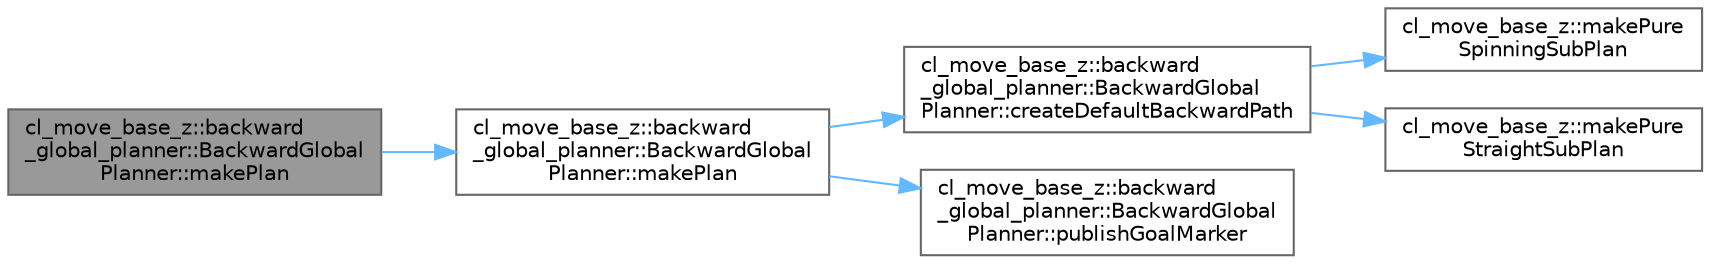 digraph "cl_move_base_z::backward_global_planner::BackwardGlobalPlanner::makePlan"
{
 // LATEX_PDF_SIZE
  bgcolor="transparent";
  edge [fontname=Helvetica,fontsize=10,labelfontname=Helvetica,labelfontsize=10];
  node [fontname=Helvetica,fontsize=10,shape=box,height=0.2,width=0.4];
  rankdir="LR";
  Node1 [label="cl_move_base_z::backward\l_global_planner::BackwardGlobal\lPlanner::makePlan",height=0.2,width=0.4,color="gray40", fillcolor="grey60", style="filled", fontcolor="black",tooltip=" "];
  Node1 -> Node2 [color="steelblue1",style="solid"];
  Node2 [label="cl_move_base_z::backward\l_global_planner::BackwardGlobal\lPlanner::makePlan",height=0.2,width=0.4,color="grey40", fillcolor="white", style="filled",URL="$classcl__move__base__z_1_1backward__global__planner_1_1BackwardGlobalPlanner.html#a3f1f3c81e7c52c9305544fd793741a41",tooltip=" "];
  Node2 -> Node3 [color="steelblue1",style="solid"];
  Node3 [label="cl_move_base_z::backward\l_global_planner::BackwardGlobal\lPlanner::createDefaultBackwardPath",height=0.2,width=0.4,color="grey40", fillcolor="white", style="filled",URL="$classcl__move__base__z_1_1backward__global__planner_1_1BackwardGlobalPlanner.html#a1b4d2eb717f9f63f2309def37c6ce297",tooltip=" "];
  Node3 -> Node4 [color="steelblue1",style="solid"];
  Node4 [label="cl_move_base_z::makePure\lSpinningSubPlan",height=0.2,width=0.4,color="grey40", fillcolor="white", style="filled",URL="$namespacecl__move__base__z.html#ac774e138510eb7b5e0015be1f7709e19",tooltip=" "];
  Node3 -> Node5 [color="steelblue1",style="solid"];
  Node5 [label="cl_move_base_z::makePure\lStraightSubPlan",height=0.2,width=0.4,color="grey40", fillcolor="white", style="filled",URL="$namespacecl__move__base__z.html#a84f0875e9e553c2795894cc9c21b2b3c",tooltip=" "];
  Node2 -> Node6 [color="steelblue1",style="solid"];
  Node6 [label="cl_move_base_z::backward\l_global_planner::BackwardGlobal\lPlanner::publishGoalMarker",height=0.2,width=0.4,color="grey40", fillcolor="white", style="filled",URL="$classcl__move__base__z_1_1backward__global__planner_1_1BackwardGlobalPlanner.html#a3c6784cad10fdadf28323380fe3d6d2b",tooltip=" "];
}
